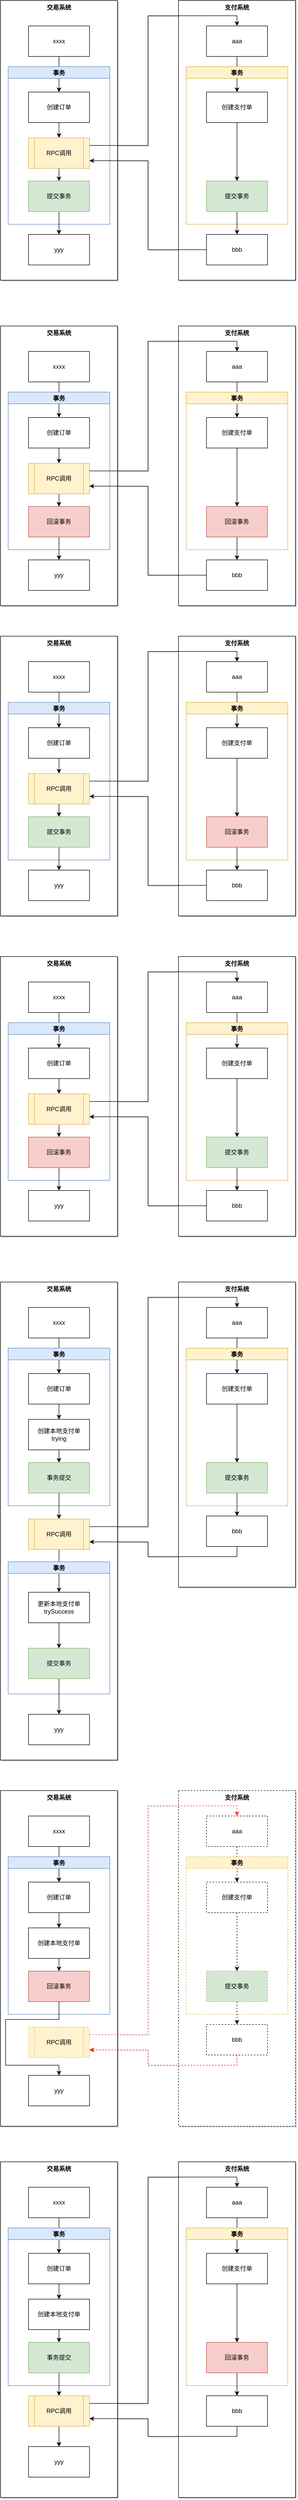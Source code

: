 <mxfile version="20.3.2" type="github">
  <diagram id="gUfImMvI6HA2ibjVi8Yo" name="第 1 页">
    <mxGraphModel dx="1426" dy="794" grid="0" gridSize="10" guides="1" tooltips="1" connect="1" arrows="1" fold="1" page="1" pageScale="1" pageWidth="827" pageHeight="1169" math="0" shadow="1">
      <root>
        <mxCell id="0" />
        <mxCell id="1" parent="0" />
        <mxCell id="FC1-o9Rjn76wEDgKJpTY-1" value="交易系统" style="rounded=0;whiteSpace=wrap;html=1;verticalAlign=top;fontStyle=1" vertex="1" parent="1">
          <mxGeometry x="140" y="20" width="230" height="550" as="geometry" />
        </mxCell>
        <mxCell id="FC1-o9Rjn76wEDgKJpTY-22" style="edgeStyle=orthogonalEdgeStyle;rounded=0;orthogonalLoop=1;jettySize=auto;html=1;entryX=0.5;entryY=0;entryDx=0;entryDy=0;" edge="1" parent="1" source="FC1-o9Rjn76wEDgKJpTY-2" target="FC1-o9Rjn76wEDgKJpTY-4">
          <mxGeometry relative="1" as="geometry" />
        </mxCell>
        <mxCell id="FC1-o9Rjn76wEDgKJpTY-2" value="xxxx" style="rounded=0;whiteSpace=wrap;html=1;" vertex="1" parent="1">
          <mxGeometry x="195" y="70" width="120" height="60" as="geometry" />
        </mxCell>
        <mxCell id="FC1-o9Rjn76wEDgKJpTY-3" value="事务" style="swimlane;fillColor=#dae8fc;strokeColor=#6c8ebf;" vertex="1" parent="1">
          <mxGeometry x="155" y="150" width="200" height="310" as="geometry" />
        </mxCell>
        <mxCell id="FC1-o9Rjn76wEDgKJpTY-23" style="edgeStyle=orthogonalEdgeStyle;rounded=0;orthogonalLoop=1;jettySize=auto;html=1;entryX=0.5;entryY=0;entryDx=0;entryDy=0;" edge="1" parent="1" source="FC1-o9Rjn76wEDgKJpTY-4" target="FC1-o9Rjn76wEDgKJpTY-6">
          <mxGeometry relative="1" as="geometry" />
        </mxCell>
        <mxCell id="FC1-o9Rjn76wEDgKJpTY-4" value="创建订单" style="rounded=0;whiteSpace=wrap;html=1;" vertex="1" parent="1">
          <mxGeometry x="195" y="200" width="120" height="60" as="geometry" />
        </mxCell>
        <mxCell id="FC1-o9Rjn76wEDgKJpTY-21" value="" style="edgeStyle=orthogonalEdgeStyle;rounded=0;orthogonalLoop=1;jettySize=auto;html=1;" edge="1" parent="1" source="FC1-o9Rjn76wEDgKJpTY-6" target="FC1-o9Rjn76wEDgKJpTY-7">
          <mxGeometry relative="1" as="geometry" />
        </mxCell>
        <mxCell id="FC1-o9Rjn76wEDgKJpTY-6" value="RPC调用" style="shape=process;whiteSpace=wrap;html=1;backgroundOutline=1;fillColor=#fff2cc;strokeColor=#d6b656;" vertex="1" parent="1">
          <mxGeometry x="195" y="290" width="120" height="60" as="geometry" />
        </mxCell>
        <mxCell id="FC1-o9Rjn76wEDgKJpTY-24" style="edgeStyle=orthogonalEdgeStyle;rounded=0;orthogonalLoop=1;jettySize=auto;html=1;entryX=0.5;entryY=0;entryDx=0;entryDy=0;" edge="1" parent="1" source="FC1-o9Rjn76wEDgKJpTY-7" target="FC1-o9Rjn76wEDgKJpTY-8">
          <mxGeometry relative="1" as="geometry" />
        </mxCell>
        <mxCell id="FC1-o9Rjn76wEDgKJpTY-7" value="提交事务" style="rounded=0;whiteSpace=wrap;html=1;fillColor=#d5e8d4;strokeColor=#82b366;" vertex="1" parent="1">
          <mxGeometry x="195" y="375" width="120" height="60" as="geometry" />
        </mxCell>
        <mxCell id="FC1-o9Rjn76wEDgKJpTY-8" value="yyy" style="rounded=0;whiteSpace=wrap;html=1;" vertex="1" parent="1">
          <mxGeometry x="195" y="480" width="120" height="60" as="geometry" />
        </mxCell>
        <mxCell id="FC1-o9Rjn76wEDgKJpTY-9" value="支付系统" style="rounded=0;whiteSpace=wrap;html=1;verticalAlign=top;fontStyle=1" vertex="1" parent="1">
          <mxGeometry x="490" y="20" width="230" height="550" as="geometry" />
        </mxCell>
        <mxCell id="FC1-o9Rjn76wEDgKJpTY-17" style="edgeStyle=orthogonalEdgeStyle;rounded=0;orthogonalLoop=1;jettySize=auto;html=1;entryX=0.5;entryY=0;entryDx=0;entryDy=0;" edge="1" parent="1" source="FC1-o9Rjn76wEDgKJpTY-10" target="FC1-o9Rjn76wEDgKJpTY-12">
          <mxGeometry relative="1" as="geometry" />
        </mxCell>
        <mxCell id="FC1-o9Rjn76wEDgKJpTY-10" value="aaa" style="rounded=0;whiteSpace=wrap;html=1;" vertex="1" parent="1">
          <mxGeometry x="545" y="70" width="120" height="60" as="geometry" />
        </mxCell>
        <mxCell id="FC1-o9Rjn76wEDgKJpTY-11" value="事务" style="swimlane;fillColor=#fff2cc;strokeColor=#d6b656;" vertex="1" parent="1">
          <mxGeometry x="505" y="150" width="200" height="310" as="geometry" />
        </mxCell>
        <mxCell id="FC1-o9Rjn76wEDgKJpTY-18" style="edgeStyle=orthogonalEdgeStyle;rounded=0;orthogonalLoop=1;jettySize=auto;html=1;entryX=0.5;entryY=0;entryDx=0;entryDy=0;" edge="1" parent="1" source="FC1-o9Rjn76wEDgKJpTY-12" target="FC1-o9Rjn76wEDgKJpTY-14">
          <mxGeometry relative="1" as="geometry" />
        </mxCell>
        <mxCell id="FC1-o9Rjn76wEDgKJpTY-12" value="创建支付单" style="rounded=0;whiteSpace=wrap;html=1;" vertex="1" parent="1">
          <mxGeometry x="545" y="200" width="120" height="60" as="geometry" />
        </mxCell>
        <mxCell id="FC1-o9Rjn76wEDgKJpTY-19" style="edgeStyle=orthogonalEdgeStyle;rounded=0;orthogonalLoop=1;jettySize=auto;html=1;entryX=0.5;entryY=0;entryDx=0;entryDy=0;" edge="1" parent="1" source="FC1-o9Rjn76wEDgKJpTY-14" target="FC1-o9Rjn76wEDgKJpTY-15">
          <mxGeometry relative="1" as="geometry" />
        </mxCell>
        <mxCell id="FC1-o9Rjn76wEDgKJpTY-14" value="提交事务" style="rounded=0;whiteSpace=wrap;html=1;fillColor=#d5e8d4;strokeColor=#82b366;" vertex="1" parent="1">
          <mxGeometry x="545" y="375" width="120" height="60" as="geometry" />
        </mxCell>
        <mxCell id="FC1-o9Rjn76wEDgKJpTY-20" style="edgeStyle=orthogonalEdgeStyle;rounded=0;orthogonalLoop=1;jettySize=auto;html=1;entryX=1;entryY=0.75;entryDx=0;entryDy=0;" edge="1" parent="1" source="FC1-o9Rjn76wEDgKJpTY-15" target="FC1-o9Rjn76wEDgKJpTY-6">
          <mxGeometry relative="1" as="geometry" />
        </mxCell>
        <mxCell id="FC1-o9Rjn76wEDgKJpTY-15" value="bbb" style="rounded=0;whiteSpace=wrap;html=1;" vertex="1" parent="1">
          <mxGeometry x="545" y="480" width="120" height="60" as="geometry" />
        </mxCell>
        <mxCell id="FC1-o9Rjn76wEDgKJpTY-16" style="edgeStyle=orthogonalEdgeStyle;rounded=0;orthogonalLoop=1;jettySize=auto;html=1;entryX=0.5;entryY=0;entryDx=0;entryDy=0;exitX=1;exitY=0.25;exitDx=0;exitDy=0;" edge="1" parent="1" source="FC1-o9Rjn76wEDgKJpTY-6" target="FC1-o9Rjn76wEDgKJpTY-10">
          <mxGeometry relative="1" as="geometry" />
        </mxCell>
        <mxCell id="FC1-o9Rjn76wEDgKJpTY-25" value="交易系统" style="rounded=0;whiteSpace=wrap;html=1;verticalAlign=top;fontStyle=1" vertex="1" parent="1">
          <mxGeometry x="140" y="660" width="230" height="550" as="geometry" />
        </mxCell>
        <mxCell id="FC1-o9Rjn76wEDgKJpTY-26" style="edgeStyle=orthogonalEdgeStyle;rounded=0;orthogonalLoop=1;jettySize=auto;html=1;entryX=0.5;entryY=0;entryDx=0;entryDy=0;" edge="1" parent="1" source="FC1-o9Rjn76wEDgKJpTY-27" target="FC1-o9Rjn76wEDgKJpTY-30">
          <mxGeometry relative="1" as="geometry" />
        </mxCell>
        <mxCell id="FC1-o9Rjn76wEDgKJpTY-27" value="xxxx" style="rounded=0;whiteSpace=wrap;html=1;" vertex="1" parent="1">
          <mxGeometry x="195" y="710" width="120" height="60" as="geometry" />
        </mxCell>
        <mxCell id="FC1-o9Rjn76wEDgKJpTY-28" value="事务" style="swimlane;fillColor=#dae8fc;strokeColor=#6c8ebf;" vertex="1" parent="1">
          <mxGeometry x="155" y="790" width="200" height="310" as="geometry" />
        </mxCell>
        <mxCell id="FC1-o9Rjn76wEDgKJpTY-29" style="edgeStyle=orthogonalEdgeStyle;rounded=0;orthogonalLoop=1;jettySize=auto;html=1;entryX=0.5;entryY=0;entryDx=0;entryDy=0;" edge="1" parent="1" source="FC1-o9Rjn76wEDgKJpTY-30" target="FC1-o9Rjn76wEDgKJpTY-32">
          <mxGeometry relative="1" as="geometry" />
        </mxCell>
        <mxCell id="FC1-o9Rjn76wEDgKJpTY-30" value="创建订单" style="rounded=0;whiteSpace=wrap;html=1;" vertex="1" parent="1">
          <mxGeometry x="195" y="840" width="120" height="60" as="geometry" />
        </mxCell>
        <mxCell id="FC1-o9Rjn76wEDgKJpTY-31" value="" style="edgeStyle=orthogonalEdgeStyle;rounded=0;orthogonalLoop=1;jettySize=auto;html=1;" edge="1" parent="1" source="FC1-o9Rjn76wEDgKJpTY-32" target="FC1-o9Rjn76wEDgKJpTY-34">
          <mxGeometry relative="1" as="geometry" />
        </mxCell>
        <mxCell id="FC1-o9Rjn76wEDgKJpTY-32" value="RPC调用" style="shape=process;whiteSpace=wrap;html=1;backgroundOutline=1;fillColor=#fff2cc;strokeColor=#d6b656;" vertex="1" parent="1">
          <mxGeometry x="195" y="930" width="120" height="60" as="geometry" />
        </mxCell>
        <mxCell id="FC1-o9Rjn76wEDgKJpTY-33" style="edgeStyle=orthogonalEdgeStyle;rounded=0;orthogonalLoop=1;jettySize=auto;html=1;entryX=0.5;entryY=0;entryDx=0;entryDy=0;" edge="1" parent="1" source="FC1-o9Rjn76wEDgKJpTY-34" target="FC1-o9Rjn76wEDgKJpTY-35">
          <mxGeometry relative="1" as="geometry" />
        </mxCell>
        <mxCell id="FC1-o9Rjn76wEDgKJpTY-34" value="回滚事务" style="rounded=0;whiteSpace=wrap;html=1;fillColor=#f8cecc;strokeColor=#b85450;" vertex="1" parent="1">
          <mxGeometry x="195" y="1015" width="120" height="60" as="geometry" />
        </mxCell>
        <mxCell id="FC1-o9Rjn76wEDgKJpTY-35" value="yyy" style="rounded=0;whiteSpace=wrap;html=1;" vertex="1" parent="1">
          <mxGeometry x="195" y="1120" width="120" height="60" as="geometry" />
        </mxCell>
        <mxCell id="FC1-o9Rjn76wEDgKJpTY-36" value="支付系统" style="rounded=0;whiteSpace=wrap;html=1;verticalAlign=top;fontStyle=1" vertex="1" parent="1">
          <mxGeometry x="490" y="660" width="230" height="550" as="geometry" />
        </mxCell>
        <mxCell id="FC1-o9Rjn76wEDgKJpTY-37" style="edgeStyle=orthogonalEdgeStyle;rounded=0;orthogonalLoop=1;jettySize=auto;html=1;entryX=0.5;entryY=0;entryDx=0;entryDy=0;" edge="1" parent="1" source="FC1-o9Rjn76wEDgKJpTY-38" target="FC1-o9Rjn76wEDgKJpTY-41">
          <mxGeometry relative="1" as="geometry" />
        </mxCell>
        <mxCell id="FC1-o9Rjn76wEDgKJpTY-38" value="aaa" style="rounded=0;whiteSpace=wrap;html=1;" vertex="1" parent="1">
          <mxGeometry x="545" y="710" width="120" height="60" as="geometry" />
        </mxCell>
        <mxCell id="FC1-o9Rjn76wEDgKJpTY-39" value="事务" style="swimlane;fillColor=#fff2cc;strokeColor=#d6b656;" vertex="1" parent="1">
          <mxGeometry x="505" y="790" width="200" height="310" as="geometry" />
        </mxCell>
        <mxCell id="FC1-o9Rjn76wEDgKJpTY-40" style="edgeStyle=orthogonalEdgeStyle;rounded=0;orthogonalLoop=1;jettySize=auto;html=1;entryX=0.5;entryY=0;entryDx=0;entryDy=0;" edge="1" parent="1" source="FC1-o9Rjn76wEDgKJpTY-41" target="FC1-o9Rjn76wEDgKJpTY-43">
          <mxGeometry relative="1" as="geometry" />
        </mxCell>
        <mxCell id="FC1-o9Rjn76wEDgKJpTY-41" value="创建支付单" style="rounded=0;whiteSpace=wrap;html=1;" vertex="1" parent="1">
          <mxGeometry x="545" y="840" width="120" height="60" as="geometry" />
        </mxCell>
        <mxCell id="FC1-o9Rjn76wEDgKJpTY-42" style="edgeStyle=orthogonalEdgeStyle;rounded=0;orthogonalLoop=1;jettySize=auto;html=1;entryX=0.5;entryY=0;entryDx=0;entryDy=0;" edge="1" parent="1" source="FC1-o9Rjn76wEDgKJpTY-43" target="FC1-o9Rjn76wEDgKJpTY-45">
          <mxGeometry relative="1" as="geometry" />
        </mxCell>
        <mxCell id="FC1-o9Rjn76wEDgKJpTY-43" value="回滚事务" style="rounded=0;whiteSpace=wrap;html=1;fillColor=#f8cecc;strokeColor=#b85450;" vertex="1" parent="1">
          <mxGeometry x="545" y="1015" width="120" height="60" as="geometry" />
        </mxCell>
        <mxCell id="FC1-o9Rjn76wEDgKJpTY-44" style="edgeStyle=orthogonalEdgeStyle;rounded=0;orthogonalLoop=1;jettySize=auto;html=1;entryX=1;entryY=0.75;entryDx=0;entryDy=0;" edge="1" parent="1" source="FC1-o9Rjn76wEDgKJpTY-45" target="FC1-o9Rjn76wEDgKJpTY-32">
          <mxGeometry relative="1" as="geometry" />
        </mxCell>
        <mxCell id="FC1-o9Rjn76wEDgKJpTY-45" value="bbb" style="rounded=0;whiteSpace=wrap;html=1;" vertex="1" parent="1">
          <mxGeometry x="545" y="1120" width="120" height="60" as="geometry" />
        </mxCell>
        <mxCell id="FC1-o9Rjn76wEDgKJpTY-46" style="edgeStyle=orthogonalEdgeStyle;rounded=0;orthogonalLoop=1;jettySize=auto;html=1;entryX=0.5;entryY=0;entryDx=0;entryDy=0;exitX=1;exitY=0.25;exitDx=0;exitDy=0;" edge="1" parent="1" source="FC1-o9Rjn76wEDgKJpTY-32" target="FC1-o9Rjn76wEDgKJpTY-38">
          <mxGeometry relative="1" as="geometry" />
        </mxCell>
        <mxCell id="FC1-o9Rjn76wEDgKJpTY-47" value="交易系统" style="rounded=0;whiteSpace=wrap;html=1;verticalAlign=top;fontStyle=1" vertex="1" parent="1">
          <mxGeometry x="140" y="1270" width="230" height="550" as="geometry" />
        </mxCell>
        <mxCell id="FC1-o9Rjn76wEDgKJpTY-48" style="edgeStyle=orthogonalEdgeStyle;rounded=0;orthogonalLoop=1;jettySize=auto;html=1;entryX=0.5;entryY=0;entryDx=0;entryDy=0;" edge="1" parent="1" source="FC1-o9Rjn76wEDgKJpTY-49" target="FC1-o9Rjn76wEDgKJpTY-52">
          <mxGeometry relative="1" as="geometry" />
        </mxCell>
        <mxCell id="FC1-o9Rjn76wEDgKJpTY-49" value="xxxx" style="rounded=0;whiteSpace=wrap;html=1;" vertex="1" parent="1">
          <mxGeometry x="195" y="1320" width="120" height="60" as="geometry" />
        </mxCell>
        <mxCell id="FC1-o9Rjn76wEDgKJpTY-50" value="事务" style="swimlane;fillColor=#dae8fc;strokeColor=#6c8ebf;" vertex="1" parent="1">
          <mxGeometry x="155" y="1400" width="200" height="310" as="geometry" />
        </mxCell>
        <mxCell id="FC1-o9Rjn76wEDgKJpTY-51" style="edgeStyle=orthogonalEdgeStyle;rounded=0;orthogonalLoop=1;jettySize=auto;html=1;entryX=0.5;entryY=0;entryDx=0;entryDy=0;" edge="1" parent="1" source="FC1-o9Rjn76wEDgKJpTY-52" target="FC1-o9Rjn76wEDgKJpTY-54">
          <mxGeometry relative="1" as="geometry" />
        </mxCell>
        <mxCell id="FC1-o9Rjn76wEDgKJpTY-52" value="创建订单" style="rounded=0;whiteSpace=wrap;html=1;" vertex="1" parent="1">
          <mxGeometry x="195" y="1450" width="120" height="60" as="geometry" />
        </mxCell>
        <mxCell id="FC1-o9Rjn76wEDgKJpTY-53" value="" style="edgeStyle=orthogonalEdgeStyle;rounded=0;orthogonalLoop=1;jettySize=auto;html=1;" edge="1" parent="1" source="FC1-o9Rjn76wEDgKJpTY-54" target="FC1-o9Rjn76wEDgKJpTY-56">
          <mxGeometry relative="1" as="geometry" />
        </mxCell>
        <mxCell id="FC1-o9Rjn76wEDgKJpTY-54" value="RPC调用" style="shape=process;whiteSpace=wrap;html=1;backgroundOutline=1;fillColor=#fff2cc;strokeColor=#d6b656;" vertex="1" parent="1">
          <mxGeometry x="195" y="1540" width="120" height="60" as="geometry" />
        </mxCell>
        <mxCell id="FC1-o9Rjn76wEDgKJpTY-55" style="edgeStyle=orthogonalEdgeStyle;rounded=0;orthogonalLoop=1;jettySize=auto;html=1;entryX=0.5;entryY=0;entryDx=0;entryDy=0;" edge="1" parent="1" source="FC1-o9Rjn76wEDgKJpTY-56" target="FC1-o9Rjn76wEDgKJpTY-57">
          <mxGeometry relative="1" as="geometry" />
        </mxCell>
        <mxCell id="FC1-o9Rjn76wEDgKJpTY-56" value="提交事务" style="rounded=0;whiteSpace=wrap;html=1;fillColor=#d5e8d4;strokeColor=#82b366;" vertex="1" parent="1">
          <mxGeometry x="195" y="1625" width="120" height="60" as="geometry" />
        </mxCell>
        <mxCell id="FC1-o9Rjn76wEDgKJpTY-57" value="yyy" style="rounded=0;whiteSpace=wrap;html=1;" vertex="1" parent="1">
          <mxGeometry x="195" y="1730" width="120" height="60" as="geometry" />
        </mxCell>
        <mxCell id="FC1-o9Rjn76wEDgKJpTY-58" value="支付系统" style="rounded=0;whiteSpace=wrap;html=1;verticalAlign=top;fontStyle=1" vertex="1" parent="1">
          <mxGeometry x="490" y="1270" width="230" height="550" as="geometry" />
        </mxCell>
        <mxCell id="FC1-o9Rjn76wEDgKJpTY-59" style="edgeStyle=orthogonalEdgeStyle;rounded=0;orthogonalLoop=1;jettySize=auto;html=1;entryX=0.5;entryY=0;entryDx=0;entryDy=0;" edge="1" parent="1" source="FC1-o9Rjn76wEDgKJpTY-60" target="FC1-o9Rjn76wEDgKJpTY-63">
          <mxGeometry relative="1" as="geometry" />
        </mxCell>
        <mxCell id="FC1-o9Rjn76wEDgKJpTY-60" value="aaa" style="rounded=0;whiteSpace=wrap;html=1;" vertex="1" parent="1">
          <mxGeometry x="545" y="1320" width="120" height="60" as="geometry" />
        </mxCell>
        <mxCell id="FC1-o9Rjn76wEDgKJpTY-61" value="事务" style="swimlane;fillColor=#fff2cc;strokeColor=#d6b656;" vertex="1" parent="1">
          <mxGeometry x="505" y="1400" width="200" height="310" as="geometry" />
        </mxCell>
        <mxCell id="FC1-o9Rjn76wEDgKJpTY-62" style="edgeStyle=orthogonalEdgeStyle;rounded=0;orthogonalLoop=1;jettySize=auto;html=1;entryX=0.5;entryY=0;entryDx=0;entryDy=0;" edge="1" parent="1" source="FC1-o9Rjn76wEDgKJpTY-63" target="FC1-o9Rjn76wEDgKJpTY-65">
          <mxGeometry relative="1" as="geometry" />
        </mxCell>
        <mxCell id="FC1-o9Rjn76wEDgKJpTY-63" value="创建支付单" style="rounded=0;whiteSpace=wrap;html=1;" vertex="1" parent="1">
          <mxGeometry x="545" y="1450" width="120" height="60" as="geometry" />
        </mxCell>
        <mxCell id="FC1-o9Rjn76wEDgKJpTY-64" style="edgeStyle=orthogonalEdgeStyle;rounded=0;orthogonalLoop=1;jettySize=auto;html=1;entryX=0.5;entryY=0;entryDx=0;entryDy=0;" edge="1" parent="1" source="FC1-o9Rjn76wEDgKJpTY-65" target="FC1-o9Rjn76wEDgKJpTY-67">
          <mxGeometry relative="1" as="geometry" />
        </mxCell>
        <mxCell id="FC1-o9Rjn76wEDgKJpTY-65" value="回滚事务" style="rounded=0;whiteSpace=wrap;html=1;fillColor=#f8cecc;strokeColor=#b85450;" vertex="1" parent="1">
          <mxGeometry x="545" y="1625" width="120" height="60" as="geometry" />
        </mxCell>
        <mxCell id="FC1-o9Rjn76wEDgKJpTY-66" style="edgeStyle=orthogonalEdgeStyle;rounded=0;orthogonalLoop=1;jettySize=auto;html=1;entryX=1;entryY=0.75;entryDx=0;entryDy=0;" edge="1" parent="1" source="FC1-o9Rjn76wEDgKJpTY-67" target="FC1-o9Rjn76wEDgKJpTY-54">
          <mxGeometry relative="1" as="geometry" />
        </mxCell>
        <mxCell id="FC1-o9Rjn76wEDgKJpTY-67" value="bbb" style="rounded=0;whiteSpace=wrap;html=1;" vertex="1" parent="1">
          <mxGeometry x="545" y="1730" width="120" height="60" as="geometry" />
        </mxCell>
        <mxCell id="FC1-o9Rjn76wEDgKJpTY-68" style="edgeStyle=orthogonalEdgeStyle;rounded=0;orthogonalLoop=1;jettySize=auto;html=1;entryX=0.5;entryY=0;entryDx=0;entryDy=0;exitX=1;exitY=0.25;exitDx=0;exitDy=0;" edge="1" parent="1" source="FC1-o9Rjn76wEDgKJpTY-54" target="FC1-o9Rjn76wEDgKJpTY-60">
          <mxGeometry relative="1" as="geometry" />
        </mxCell>
        <mxCell id="FC1-o9Rjn76wEDgKJpTY-69" value="交易系统" style="rounded=0;whiteSpace=wrap;html=1;verticalAlign=top;fontStyle=1" vertex="1" parent="1">
          <mxGeometry x="140" y="1900" width="230" height="550" as="geometry" />
        </mxCell>
        <mxCell id="FC1-o9Rjn76wEDgKJpTY-70" style="edgeStyle=orthogonalEdgeStyle;rounded=0;orthogonalLoop=1;jettySize=auto;html=1;entryX=0.5;entryY=0;entryDx=0;entryDy=0;" edge="1" parent="1" source="FC1-o9Rjn76wEDgKJpTY-71" target="FC1-o9Rjn76wEDgKJpTY-74">
          <mxGeometry relative="1" as="geometry" />
        </mxCell>
        <mxCell id="FC1-o9Rjn76wEDgKJpTY-71" value="xxxx" style="rounded=0;whiteSpace=wrap;html=1;" vertex="1" parent="1">
          <mxGeometry x="195" y="1950" width="120" height="60" as="geometry" />
        </mxCell>
        <mxCell id="FC1-o9Rjn76wEDgKJpTY-72" value="事务" style="swimlane;fillColor=#dae8fc;strokeColor=#6c8ebf;" vertex="1" parent="1">
          <mxGeometry x="155" y="2030" width="200" height="310" as="geometry" />
        </mxCell>
        <mxCell id="FC1-o9Rjn76wEDgKJpTY-73" style="edgeStyle=orthogonalEdgeStyle;rounded=0;orthogonalLoop=1;jettySize=auto;html=1;entryX=0.5;entryY=0;entryDx=0;entryDy=0;" edge="1" parent="1" source="FC1-o9Rjn76wEDgKJpTY-74" target="FC1-o9Rjn76wEDgKJpTY-76">
          <mxGeometry relative="1" as="geometry" />
        </mxCell>
        <mxCell id="FC1-o9Rjn76wEDgKJpTY-74" value="创建订单" style="rounded=0;whiteSpace=wrap;html=1;" vertex="1" parent="1">
          <mxGeometry x="195" y="2080" width="120" height="60" as="geometry" />
        </mxCell>
        <mxCell id="FC1-o9Rjn76wEDgKJpTY-75" value="" style="edgeStyle=orthogonalEdgeStyle;rounded=0;orthogonalLoop=1;jettySize=auto;html=1;" edge="1" parent="1" source="FC1-o9Rjn76wEDgKJpTY-76" target="FC1-o9Rjn76wEDgKJpTY-78">
          <mxGeometry relative="1" as="geometry" />
        </mxCell>
        <mxCell id="FC1-o9Rjn76wEDgKJpTY-76" value="RPC调用" style="shape=process;whiteSpace=wrap;html=1;backgroundOutline=1;fillColor=#fff2cc;strokeColor=#d6b656;" vertex="1" parent="1">
          <mxGeometry x="195" y="2170" width="120" height="60" as="geometry" />
        </mxCell>
        <mxCell id="FC1-o9Rjn76wEDgKJpTY-77" style="edgeStyle=orthogonalEdgeStyle;rounded=0;orthogonalLoop=1;jettySize=auto;html=1;entryX=0.5;entryY=0;entryDx=0;entryDy=0;" edge="1" parent="1" source="FC1-o9Rjn76wEDgKJpTY-78" target="FC1-o9Rjn76wEDgKJpTY-79">
          <mxGeometry relative="1" as="geometry" />
        </mxCell>
        <mxCell id="FC1-o9Rjn76wEDgKJpTY-78" value="回滚事务" style="rounded=0;whiteSpace=wrap;html=1;fillColor=#f8cecc;strokeColor=#b85450;" vertex="1" parent="1">
          <mxGeometry x="195" y="2255" width="120" height="60" as="geometry" />
        </mxCell>
        <mxCell id="FC1-o9Rjn76wEDgKJpTY-79" value="yyy" style="rounded=0;whiteSpace=wrap;html=1;" vertex="1" parent="1">
          <mxGeometry x="195" y="2360" width="120" height="60" as="geometry" />
        </mxCell>
        <mxCell id="FC1-o9Rjn76wEDgKJpTY-80" value="支付系统" style="rounded=0;whiteSpace=wrap;html=1;verticalAlign=top;fontStyle=1" vertex="1" parent="1">
          <mxGeometry x="490" y="1900" width="230" height="550" as="geometry" />
        </mxCell>
        <mxCell id="FC1-o9Rjn76wEDgKJpTY-81" style="edgeStyle=orthogonalEdgeStyle;rounded=0;orthogonalLoop=1;jettySize=auto;html=1;entryX=0.5;entryY=0;entryDx=0;entryDy=0;" edge="1" parent="1" source="FC1-o9Rjn76wEDgKJpTY-82" target="FC1-o9Rjn76wEDgKJpTY-85">
          <mxGeometry relative="1" as="geometry" />
        </mxCell>
        <mxCell id="FC1-o9Rjn76wEDgKJpTY-82" value="aaa" style="rounded=0;whiteSpace=wrap;html=1;" vertex="1" parent="1">
          <mxGeometry x="545" y="1950" width="120" height="60" as="geometry" />
        </mxCell>
        <mxCell id="FC1-o9Rjn76wEDgKJpTY-83" value="事务" style="swimlane;fillColor=#fff2cc;strokeColor=#d6b656;" vertex="1" parent="1">
          <mxGeometry x="505" y="2030" width="200" height="310" as="geometry" />
        </mxCell>
        <mxCell id="FC1-o9Rjn76wEDgKJpTY-84" style="edgeStyle=orthogonalEdgeStyle;rounded=0;orthogonalLoop=1;jettySize=auto;html=1;entryX=0.5;entryY=0;entryDx=0;entryDy=0;" edge="1" parent="1" source="FC1-o9Rjn76wEDgKJpTY-85" target="FC1-o9Rjn76wEDgKJpTY-87">
          <mxGeometry relative="1" as="geometry" />
        </mxCell>
        <mxCell id="FC1-o9Rjn76wEDgKJpTY-85" value="创建支付单" style="rounded=0;whiteSpace=wrap;html=1;" vertex="1" parent="1">
          <mxGeometry x="545" y="2080" width="120" height="60" as="geometry" />
        </mxCell>
        <mxCell id="FC1-o9Rjn76wEDgKJpTY-86" style="edgeStyle=orthogonalEdgeStyle;rounded=0;orthogonalLoop=1;jettySize=auto;html=1;entryX=0.5;entryY=0;entryDx=0;entryDy=0;" edge="1" parent="1" source="FC1-o9Rjn76wEDgKJpTY-87" target="FC1-o9Rjn76wEDgKJpTY-89">
          <mxGeometry relative="1" as="geometry" />
        </mxCell>
        <mxCell id="FC1-o9Rjn76wEDgKJpTY-87" value="提交事务" style="rounded=0;whiteSpace=wrap;html=1;fillColor=#d5e8d4;strokeColor=#82b366;" vertex="1" parent="1">
          <mxGeometry x="545" y="2255" width="120" height="60" as="geometry" />
        </mxCell>
        <mxCell id="FC1-o9Rjn76wEDgKJpTY-88" style="edgeStyle=orthogonalEdgeStyle;rounded=0;orthogonalLoop=1;jettySize=auto;html=1;entryX=1;entryY=0.75;entryDx=0;entryDy=0;" edge="1" parent="1" source="FC1-o9Rjn76wEDgKJpTY-89" target="FC1-o9Rjn76wEDgKJpTY-76">
          <mxGeometry relative="1" as="geometry" />
        </mxCell>
        <mxCell id="FC1-o9Rjn76wEDgKJpTY-89" value="bbb" style="rounded=0;whiteSpace=wrap;html=1;" vertex="1" parent="1">
          <mxGeometry x="545" y="2360" width="120" height="60" as="geometry" />
        </mxCell>
        <mxCell id="FC1-o9Rjn76wEDgKJpTY-90" style="edgeStyle=orthogonalEdgeStyle;rounded=0;orthogonalLoop=1;jettySize=auto;html=1;entryX=0.5;entryY=0;entryDx=0;entryDy=0;exitX=1;exitY=0.25;exitDx=0;exitDy=0;" edge="1" parent="1" source="FC1-o9Rjn76wEDgKJpTY-76" target="FC1-o9Rjn76wEDgKJpTY-82">
          <mxGeometry relative="1" as="geometry" />
        </mxCell>
        <mxCell id="FC1-o9Rjn76wEDgKJpTY-91" value="交易系统" style="rounded=0;whiteSpace=wrap;html=1;verticalAlign=top;fontStyle=1" vertex="1" parent="1">
          <mxGeometry x="140" y="2540" width="230" height="940" as="geometry" />
        </mxCell>
        <mxCell id="FC1-o9Rjn76wEDgKJpTY-92" style="edgeStyle=orthogonalEdgeStyle;rounded=0;orthogonalLoop=1;jettySize=auto;html=1;entryX=0.5;entryY=0;entryDx=0;entryDy=0;" edge="1" parent="1" source="FC1-o9Rjn76wEDgKJpTY-93" target="FC1-o9Rjn76wEDgKJpTY-96">
          <mxGeometry relative="1" as="geometry" />
        </mxCell>
        <mxCell id="FC1-o9Rjn76wEDgKJpTY-93" value="xxxx" style="rounded=0;whiteSpace=wrap;html=1;" vertex="1" parent="1">
          <mxGeometry x="195" y="2590" width="120" height="60" as="geometry" />
        </mxCell>
        <mxCell id="FC1-o9Rjn76wEDgKJpTY-94" value="事务" style="swimlane;fillColor=#dae8fc;strokeColor=#6c8ebf;" vertex="1" parent="1">
          <mxGeometry x="155" y="2670" width="200" height="310" as="geometry" />
        </mxCell>
        <mxCell id="FC1-o9Rjn76wEDgKJpTY-114" style="edgeStyle=orthogonalEdgeStyle;rounded=0;orthogonalLoop=1;jettySize=auto;html=1;entryX=0.5;entryY=0;entryDx=0;entryDy=0;" edge="1" parent="1" source="FC1-o9Rjn76wEDgKJpTY-96" target="FC1-o9Rjn76wEDgKJpTY-113">
          <mxGeometry relative="1" as="geometry" />
        </mxCell>
        <mxCell id="FC1-o9Rjn76wEDgKJpTY-96" value="创建订单" style="rounded=0;whiteSpace=wrap;html=1;" vertex="1" parent="1">
          <mxGeometry x="195" y="2720" width="120" height="60" as="geometry" />
        </mxCell>
        <mxCell id="FC1-o9Rjn76wEDgKJpTY-169" style="edgeStyle=orthogonalEdgeStyle;rounded=0;orthogonalLoop=1;jettySize=auto;html=1;entryX=0.5;entryY=0;entryDx=0;entryDy=0;strokeColor=#000000;" edge="1" parent="1" source="FC1-o9Rjn76wEDgKJpTY-98" target="FC1-o9Rjn76wEDgKJpTY-168">
          <mxGeometry relative="1" as="geometry" />
        </mxCell>
        <mxCell id="FC1-o9Rjn76wEDgKJpTY-98" value="RPC调用" style="shape=process;whiteSpace=wrap;html=1;backgroundOutline=1;fillColor=#fff2cc;strokeColor=#d6b656;" vertex="1" parent="1">
          <mxGeometry x="195" y="3006" width="120" height="60" as="geometry" />
        </mxCell>
        <mxCell id="FC1-o9Rjn76wEDgKJpTY-116" style="edgeStyle=orthogonalEdgeStyle;curved=1;rounded=0;orthogonalLoop=1;jettySize=auto;html=1;entryX=0.5;entryY=0;entryDx=0;entryDy=0;" edge="1" parent="1" source="FC1-o9Rjn76wEDgKJpTY-100" target="FC1-o9Rjn76wEDgKJpTY-98">
          <mxGeometry relative="1" as="geometry" />
        </mxCell>
        <mxCell id="FC1-o9Rjn76wEDgKJpTY-100" value="事务提交" style="rounded=0;whiteSpace=wrap;html=1;fillColor=#d5e8d4;strokeColor=#82b366;" vertex="1" parent="1">
          <mxGeometry x="195" y="2895" width="120" height="60" as="geometry" />
        </mxCell>
        <mxCell id="FC1-o9Rjn76wEDgKJpTY-101" value="yyy" style="rounded=0;whiteSpace=wrap;html=1;" vertex="1" parent="1">
          <mxGeometry x="195" y="3390" width="120" height="60" as="geometry" />
        </mxCell>
        <mxCell id="FC1-o9Rjn76wEDgKJpTY-102" value="支付系统" style="rounded=0;whiteSpace=wrap;html=1;verticalAlign=top;fontStyle=1" vertex="1" parent="1">
          <mxGeometry x="490" y="2540" width="230" height="600" as="geometry" />
        </mxCell>
        <mxCell id="FC1-o9Rjn76wEDgKJpTY-103" style="edgeStyle=orthogonalEdgeStyle;rounded=0;orthogonalLoop=1;jettySize=auto;html=1;entryX=0.5;entryY=0;entryDx=0;entryDy=0;" edge="1" parent="1" source="FC1-o9Rjn76wEDgKJpTY-104" target="FC1-o9Rjn76wEDgKJpTY-107">
          <mxGeometry relative="1" as="geometry" />
        </mxCell>
        <mxCell id="FC1-o9Rjn76wEDgKJpTY-104" value="aaa" style="rounded=0;whiteSpace=wrap;html=1;" vertex="1" parent="1">
          <mxGeometry x="545" y="2590" width="120" height="60" as="geometry" />
        </mxCell>
        <mxCell id="FC1-o9Rjn76wEDgKJpTY-105" value="事务" style="swimlane;fillColor=#fff2cc;strokeColor=#d6b656;" vertex="1" parent="1">
          <mxGeometry x="505" y="2670" width="200" height="310" as="geometry" />
        </mxCell>
        <mxCell id="FC1-o9Rjn76wEDgKJpTY-106" style="edgeStyle=orthogonalEdgeStyle;rounded=0;orthogonalLoop=1;jettySize=auto;html=1;entryX=0.5;entryY=0;entryDx=0;entryDy=0;" edge="1" parent="1" source="FC1-o9Rjn76wEDgKJpTY-107" target="FC1-o9Rjn76wEDgKJpTY-109">
          <mxGeometry relative="1" as="geometry" />
        </mxCell>
        <mxCell id="FC1-o9Rjn76wEDgKJpTY-107" value="创建支付单" style="rounded=0;whiteSpace=wrap;html=1;" vertex="1" parent="1">
          <mxGeometry x="545" y="2720" width="120" height="60" as="geometry" />
        </mxCell>
        <mxCell id="FC1-o9Rjn76wEDgKJpTY-108" style="edgeStyle=orthogonalEdgeStyle;rounded=0;orthogonalLoop=1;jettySize=auto;html=1;entryX=0.5;entryY=0;entryDx=0;entryDy=0;" edge="1" parent="1" source="FC1-o9Rjn76wEDgKJpTY-109" target="FC1-o9Rjn76wEDgKJpTY-111">
          <mxGeometry relative="1" as="geometry" />
        </mxCell>
        <mxCell id="FC1-o9Rjn76wEDgKJpTY-109" value="提交事务" style="rounded=0;whiteSpace=wrap;html=1;fillColor=#d5e8d4;strokeColor=#82b366;" vertex="1" parent="1">
          <mxGeometry x="545" y="2895" width="120" height="60" as="geometry" />
        </mxCell>
        <mxCell id="FC1-o9Rjn76wEDgKJpTY-110" style="edgeStyle=orthogonalEdgeStyle;rounded=0;orthogonalLoop=1;jettySize=auto;html=1;entryX=1;entryY=0.75;entryDx=0;entryDy=0;exitX=0.5;exitY=1;exitDx=0;exitDy=0;" edge="1" parent="1" source="FC1-o9Rjn76wEDgKJpTY-111" target="FC1-o9Rjn76wEDgKJpTY-98">
          <mxGeometry relative="1" as="geometry" />
        </mxCell>
        <mxCell id="FC1-o9Rjn76wEDgKJpTY-111" value="bbb" style="rounded=0;whiteSpace=wrap;html=1;" vertex="1" parent="1">
          <mxGeometry x="545" y="3000" width="120" height="60" as="geometry" />
        </mxCell>
        <mxCell id="FC1-o9Rjn76wEDgKJpTY-115" style="edgeStyle=orthogonalEdgeStyle;rounded=0;orthogonalLoop=1;jettySize=auto;html=1;entryX=0.5;entryY=0;entryDx=0;entryDy=0;" edge="1" parent="1" source="FC1-o9Rjn76wEDgKJpTY-113" target="FC1-o9Rjn76wEDgKJpTY-100">
          <mxGeometry relative="1" as="geometry" />
        </mxCell>
        <mxCell id="FC1-o9Rjn76wEDgKJpTY-113" value="创建本地支付单&lt;br&gt;trying" style="rounded=0;whiteSpace=wrap;html=1;" vertex="1" parent="1">
          <mxGeometry x="195" y="2810" width="120" height="60" as="geometry" />
        </mxCell>
        <mxCell id="FC1-o9Rjn76wEDgKJpTY-117" style="edgeStyle=orthogonalEdgeStyle;rounded=0;orthogonalLoop=1;jettySize=auto;html=1;entryX=0.5;entryY=0;entryDx=0;entryDy=0;exitX=1;exitY=0.25;exitDx=0;exitDy=0;" edge="1" parent="1" source="FC1-o9Rjn76wEDgKJpTY-98" target="FC1-o9Rjn76wEDgKJpTY-104">
          <mxGeometry relative="1" as="geometry" />
        </mxCell>
        <mxCell id="FC1-o9Rjn76wEDgKJpTY-119" value="交易系统" style="rounded=0;whiteSpace=wrap;html=1;verticalAlign=top;fontStyle=1" vertex="1" parent="1">
          <mxGeometry x="140" y="3540" width="230" height="660" as="geometry" />
        </mxCell>
        <mxCell id="FC1-o9Rjn76wEDgKJpTY-120" style="edgeStyle=orthogonalEdgeStyle;rounded=0;orthogonalLoop=1;jettySize=auto;html=1;entryX=0.5;entryY=0;entryDx=0;entryDy=0;" edge="1" parent="1" source="FC1-o9Rjn76wEDgKJpTY-121" target="FC1-o9Rjn76wEDgKJpTY-124">
          <mxGeometry relative="1" as="geometry" />
        </mxCell>
        <mxCell id="FC1-o9Rjn76wEDgKJpTY-121" value="xxxx" style="rounded=0;whiteSpace=wrap;html=1;" vertex="1" parent="1">
          <mxGeometry x="195" y="3590" width="120" height="60" as="geometry" />
        </mxCell>
        <mxCell id="FC1-o9Rjn76wEDgKJpTY-122" value="事务" style="swimlane;fillColor=#dae8fc;strokeColor=#6c8ebf;" vertex="1" parent="1">
          <mxGeometry x="155" y="3670" width="200" height="310" as="geometry" />
        </mxCell>
        <mxCell id="FC1-o9Rjn76wEDgKJpTY-123" style="edgeStyle=orthogonalEdgeStyle;rounded=0;orthogonalLoop=1;jettySize=auto;html=1;entryX=0.5;entryY=0;entryDx=0;entryDy=0;" edge="1" parent="1" source="FC1-o9Rjn76wEDgKJpTY-124" target="FC1-o9Rjn76wEDgKJpTY-141">
          <mxGeometry relative="1" as="geometry" />
        </mxCell>
        <mxCell id="FC1-o9Rjn76wEDgKJpTY-124" value="创建订单" style="rounded=0;whiteSpace=wrap;html=1;" vertex="1" parent="1">
          <mxGeometry x="195" y="3720" width="120" height="60" as="geometry" />
        </mxCell>
        <mxCell id="FC1-o9Rjn76wEDgKJpTY-126" value="RPC调用" style="shape=process;whiteSpace=wrap;html=1;backgroundOutline=1;fillColor=#fff2cc;strokeColor=#d6b656;dashed=1;" vertex="1" parent="1">
          <mxGeometry x="195" y="4005" width="120" height="60" as="geometry" />
        </mxCell>
        <mxCell id="FC1-o9Rjn76wEDgKJpTY-127" style="edgeStyle=orthogonalEdgeStyle;rounded=0;orthogonalLoop=1;jettySize=auto;html=1;entryX=0.5;entryY=0;entryDx=0;entryDy=0;exitX=0.5;exitY=1;exitDx=0;exitDy=0;" edge="1" parent="1" source="FC1-o9Rjn76wEDgKJpTY-128" target="FC1-o9Rjn76wEDgKJpTY-129">
          <mxGeometry relative="1" as="geometry">
            <Array as="points">
              <mxPoint x="255" y="3990" />
              <mxPoint x="150" y="3990" />
              <mxPoint x="150" y="4080" />
              <mxPoint x="255" y="4080" />
            </Array>
          </mxGeometry>
        </mxCell>
        <mxCell id="FC1-o9Rjn76wEDgKJpTY-128" value="回滚事务" style="rounded=0;whiteSpace=wrap;html=1;fillColor=#f8cecc;strokeColor=#b85450;" vertex="1" parent="1">
          <mxGeometry x="195" y="3895" width="120" height="60" as="geometry" />
        </mxCell>
        <mxCell id="FC1-o9Rjn76wEDgKJpTY-129" value="yyy" style="rounded=0;whiteSpace=wrap;html=1;" vertex="1" parent="1">
          <mxGeometry x="195" y="4100" width="120" height="60" as="geometry" />
        </mxCell>
        <mxCell id="FC1-o9Rjn76wEDgKJpTY-130" value="支付系统" style="rounded=0;whiteSpace=wrap;html=1;verticalAlign=top;fontStyle=1;dashed=1;" vertex="1" parent="1">
          <mxGeometry x="490" y="3540" width="230" height="660" as="geometry" />
        </mxCell>
        <mxCell id="FC1-o9Rjn76wEDgKJpTY-131" style="edgeStyle=orthogonalEdgeStyle;rounded=0;orthogonalLoop=1;jettySize=auto;html=1;entryX=0.5;entryY=0;entryDx=0;entryDy=0;dashed=1;" edge="1" parent="1" source="FC1-o9Rjn76wEDgKJpTY-132" target="FC1-o9Rjn76wEDgKJpTY-135">
          <mxGeometry relative="1" as="geometry" />
        </mxCell>
        <mxCell id="FC1-o9Rjn76wEDgKJpTY-132" value="aaa" style="rounded=0;whiteSpace=wrap;html=1;dashed=1;" vertex="1" parent="1">
          <mxGeometry x="545" y="3590" width="120" height="60" as="geometry" />
        </mxCell>
        <mxCell id="FC1-o9Rjn76wEDgKJpTY-133" value="事务" style="swimlane;fillColor=#fff2cc;strokeColor=#d6b656;dashed=1;" vertex="1" parent="1">
          <mxGeometry x="505" y="3670" width="200" height="310" as="geometry" />
        </mxCell>
        <mxCell id="FC1-o9Rjn76wEDgKJpTY-134" style="edgeStyle=orthogonalEdgeStyle;rounded=0;orthogonalLoop=1;jettySize=auto;html=1;entryX=0.5;entryY=0;entryDx=0;entryDy=0;dashed=1;" edge="1" parent="1" source="FC1-o9Rjn76wEDgKJpTY-135" target="FC1-o9Rjn76wEDgKJpTY-137">
          <mxGeometry relative="1" as="geometry" />
        </mxCell>
        <mxCell id="FC1-o9Rjn76wEDgKJpTY-135" value="创建支付单" style="rounded=0;whiteSpace=wrap;html=1;dashed=1;" vertex="1" parent="1">
          <mxGeometry x="545" y="3720" width="120" height="60" as="geometry" />
        </mxCell>
        <mxCell id="FC1-o9Rjn76wEDgKJpTY-136" style="edgeStyle=orthogonalEdgeStyle;rounded=0;orthogonalLoop=1;jettySize=auto;html=1;entryX=0.5;entryY=0;entryDx=0;entryDy=0;dashed=1;" edge="1" parent="1" source="FC1-o9Rjn76wEDgKJpTY-137" target="FC1-o9Rjn76wEDgKJpTY-139">
          <mxGeometry relative="1" as="geometry" />
        </mxCell>
        <mxCell id="FC1-o9Rjn76wEDgKJpTY-137" value="提交事务" style="rounded=0;whiteSpace=wrap;html=1;fillColor=#d5e8d4;strokeColor=#82b366;dashed=1;" vertex="1" parent="1">
          <mxGeometry x="545" y="3895" width="120" height="60" as="geometry" />
        </mxCell>
        <mxCell id="FC1-o9Rjn76wEDgKJpTY-138" style="edgeStyle=orthogonalEdgeStyle;rounded=0;orthogonalLoop=1;jettySize=auto;html=1;entryX=1;entryY=0.75;entryDx=0;entryDy=0;exitX=0.5;exitY=1;exitDx=0;exitDy=0;dashed=1;strokeColor=#FF0000;" edge="1" parent="1" source="FC1-o9Rjn76wEDgKJpTY-139" target="FC1-o9Rjn76wEDgKJpTY-126">
          <mxGeometry relative="1" as="geometry" />
        </mxCell>
        <mxCell id="FC1-o9Rjn76wEDgKJpTY-139" value="bbb" style="rounded=0;whiteSpace=wrap;html=1;dashed=1;" vertex="1" parent="1">
          <mxGeometry x="545" y="4000" width="120" height="60" as="geometry" />
        </mxCell>
        <mxCell id="FC1-o9Rjn76wEDgKJpTY-140" style="edgeStyle=orthogonalEdgeStyle;rounded=0;orthogonalLoop=1;jettySize=auto;html=1;entryX=0.5;entryY=0;entryDx=0;entryDy=0;" edge="1" parent="1" source="FC1-o9Rjn76wEDgKJpTY-141" target="FC1-o9Rjn76wEDgKJpTY-128">
          <mxGeometry relative="1" as="geometry" />
        </mxCell>
        <mxCell id="FC1-o9Rjn76wEDgKJpTY-141" value="创建本地支付单" style="rounded=0;whiteSpace=wrap;html=1;" vertex="1" parent="1">
          <mxGeometry x="195" y="3810" width="120" height="60" as="geometry" />
        </mxCell>
        <mxCell id="FC1-o9Rjn76wEDgKJpTY-142" style="edgeStyle=orthogonalEdgeStyle;rounded=0;orthogonalLoop=1;jettySize=auto;html=1;entryX=0.5;entryY=0;entryDx=0;entryDy=0;exitX=1;exitY=0.25;exitDx=0;exitDy=0;dashed=1;strokeColor=#FF3333;" edge="1" parent="1" source="FC1-o9Rjn76wEDgKJpTY-126" target="FC1-o9Rjn76wEDgKJpTY-132">
          <mxGeometry relative="1" as="geometry" />
        </mxCell>
        <mxCell id="FC1-o9Rjn76wEDgKJpTY-143" value="交易系统" style="rounded=0;whiteSpace=wrap;html=1;verticalAlign=top;fontStyle=1" vertex="1" parent="1">
          <mxGeometry x="140" y="4270" width="230" height="660" as="geometry" />
        </mxCell>
        <mxCell id="FC1-o9Rjn76wEDgKJpTY-144" style="edgeStyle=orthogonalEdgeStyle;rounded=0;orthogonalLoop=1;jettySize=auto;html=1;entryX=0.5;entryY=0;entryDx=0;entryDy=0;" edge="1" parent="1" source="FC1-o9Rjn76wEDgKJpTY-145" target="FC1-o9Rjn76wEDgKJpTY-148">
          <mxGeometry relative="1" as="geometry" />
        </mxCell>
        <mxCell id="FC1-o9Rjn76wEDgKJpTY-145" value="xxxx" style="rounded=0;whiteSpace=wrap;html=1;" vertex="1" parent="1">
          <mxGeometry x="195" y="4320" width="120" height="60" as="geometry" />
        </mxCell>
        <mxCell id="FC1-o9Rjn76wEDgKJpTY-146" value="事务" style="swimlane;fillColor=#dae8fc;strokeColor=#6c8ebf;" vertex="1" parent="1">
          <mxGeometry x="155" y="4400" width="200" height="310" as="geometry" />
        </mxCell>
        <mxCell id="FC1-o9Rjn76wEDgKJpTY-147" style="edgeStyle=orthogonalEdgeStyle;rounded=0;orthogonalLoop=1;jettySize=auto;html=1;entryX=0.5;entryY=0;entryDx=0;entryDy=0;" edge="1" parent="1" source="FC1-o9Rjn76wEDgKJpTY-148" target="FC1-o9Rjn76wEDgKJpTY-165">
          <mxGeometry relative="1" as="geometry" />
        </mxCell>
        <mxCell id="FC1-o9Rjn76wEDgKJpTY-148" value="创建订单" style="rounded=0;whiteSpace=wrap;html=1;" vertex="1" parent="1">
          <mxGeometry x="195" y="4450" width="120" height="60" as="geometry" />
        </mxCell>
        <mxCell id="FC1-o9Rjn76wEDgKJpTY-149" style="edgeStyle=orthogonalEdgeStyle;rounded=0;orthogonalLoop=1;jettySize=auto;html=1;entryX=0.5;entryY=0;entryDx=0;entryDy=0;" edge="1" parent="1" source="FC1-o9Rjn76wEDgKJpTY-150" target="FC1-o9Rjn76wEDgKJpTY-153">
          <mxGeometry relative="1" as="geometry" />
        </mxCell>
        <mxCell id="FC1-o9Rjn76wEDgKJpTY-150" value="RPC调用" style="shape=process;whiteSpace=wrap;html=1;backgroundOutline=1;fillColor=#fff2cc;strokeColor=#d6b656;" vertex="1" parent="1">
          <mxGeometry x="195" y="4730" width="120" height="60" as="geometry" />
        </mxCell>
        <mxCell id="FC1-o9Rjn76wEDgKJpTY-151" style="edgeStyle=orthogonalEdgeStyle;curved=1;rounded=0;orthogonalLoop=1;jettySize=auto;html=1;entryX=0.5;entryY=0;entryDx=0;entryDy=0;" edge="1" parent="1" source="FC1-o9Rjn76wEDgKJpTY-152" target="FC1-o9Rjn76wEDgKJpTY-150">
          <mxGeometry relative="1" as="geometry" />
        </mxCell>
        <mxCell id="FC1-o9Rjn76wEDgKJpTY-152" value="事务提交" style="rounded=0;whiteSpace=wrap;html=1;fillColor=#d5e8d4;strokeColor=#82b366;" vertex="1" parent="1">
          <mxGeometry x="195" y="4625" width="120" height="60" as="geometry" />
        </mxCell>
        <mxCell id="FC1-o9Rjn76wEDgKJpTY-153" value="yyy" style="rounded=0;whiteSpace=wrap;html=1;" vertex="1" parent="1">
          <mxGeometry x="195" y="4830" width="120" height="60" as="geometry" />
        </mxCell>
        <mxCell id="FC1-o9Rjn76wEDgKJpTY-154" value="支付系统" style="rounded=0;whiteSpace=wrap;html=1;verticalAlign=top;fontStyle=1" vertex="1" parent="1">
          <mxGeometry x="490" y="4270" width="230" height="660" as="geometry" />
        </mxCell>
        <mxCell id="FC1-o9Rjn76wEDgKJpTY-155" style="edgeStyle=orthogonalEdgeStyle;rounded=0;orthogonalLoop=1;jettySize=auto;html=1;entryX=0.5;entryY=0;entryDx=0;entryDy=0;" edge="1" parent="1" source="FC1-o9Rjn76wEDgKJpTY-156" target="FC1-o9Rjn76wEDgKJpTY-159">
          <mxGeometry relative="1" as="geometry" />
        </mxCell>
        <mxCell id="FC1-o9Rjn76wEDgKJpTY-156" value="aaa" style="rounded=0;whiteSpace=wrap;html=1;" vertex="1" parent="1">
          <mxGeometry x="545" y="4320" width="120" height="60" as="geometry" />
        </mxCell>
        <mxCell id="FC1-o9Rjn76wEDgKJpTY-157" value="事务" style="swimlane;fillColor=#fff2cc;strokeColor=#d6b656;" vertex="1" parent="1">
          <mxGeometry x="505" y="4400" width="200" height="310" as="geometry" />
        </mxCell>
        <mxCell id="FC1-o9Rjn76wEDgKJpTY-158" style="edgeStyle=orthogonalEdgeStyle;rounded=0;orthogonalLoop=1;jettySize=auto;html=1;entryX=0.5;entryY=0;entryDx=0;entryDy=0;" edge="1" parent="1" source="FC1-o9Rjn76wEDgKJpTY-159" target="FC1-o9Rjn76wEDgKJpTY-161">
          <mxGeometry relative="1" as="geometry" />
        </mxCell>
        <mxCell id="FC1-o9Rjn76wEDgKJpTY-159" value="创建支付单" style="rounded=0;whiteSpace=wrap;html=1;" vertex="1" parent="1">
          <mxGeometry x="545" y="4450" width="120" height="60" as="geometry" />
        </mxCell>
        <mxCell id="FC1-o9Rjn76wEDgKJpTY-160" style="edgeStyle=orthogonalEdgeStyle;rounded=0;orthogonalLoop=1;jettySize=auto;html=1;entryX=0.5;entryY=0;entryDx=0;entryDy=0;" edge="1" parent="1" source="FC1-o9Rjn76wEDgKJpTY-161" target="FC1-o9Rjn76wEDgKJpTY-163">
          <mxGeometry relative="1" as="geometry" />
        </mxCell>
        <mxCell id="FC1-o9Rjn76wEDgKJpTY-161" value="回滚事务" style="rounded=0;whiteSpace=wrap;html=1;fillColor=#f8cecc;strokeColor=#b85450;" vertex="1" parent="1">
          <mxGeometry x="545" y="4625" width="120" height="60" as="geometry" />
        </mxCell>
        <mxCell id="FC1-o9Rjn76wEDgKJpTY-162" style="edgeStyle=orthogonalEdgeStyle;rounded=0;orthogonalLoop=1;jettySize=auto;html=1;entryX=1;entryY=0.75;entryDx=0;entryDy=0;exitX=0.5;exitY=1;exitDx=0;exitDy=0;" edge="1" parent="1" source="FC1-o9Rjn76wEDgKJpTY-163" target="FC1-o9Rjn76wEDgKJpTY-150">
          <mxGeometry relative="1" as="geometry" />
        </mxCell>
        <mxCell id="FC1-o9Rjn76wEDgKJpTY-163" value="bbb" style="rounded=0;whiteSpace=wrap;html=1;" vertex="1" parent="1">
          <mxGeometry x="545" y="4730" width="120" height="60" as="geometry" />
        </mxCell>
        <mxCell id="FC1-o9Rjn76wEDgKJpTY-164" style="edgeStyle=orthogonalEdgeStyle;rounded=0;orthogonalLoop=1;jettySize=auto;html=1;entryX=0.5;entryY=0;entryDx=0;entryDy=0;" edge="1" parent="1" source="FC1-o9Rjn76wEDgKJpTY-165" target="FC1-o9Rjn76wEDgKJpTY-152">
          <mxGeometry relative="1" as="geometry" />
        </mxCell>
        <mxCell id="FC1-o9Rjn76wEDgKJpTY-165" value="创建本地支付单" style="rounded=0;whiteSpace=wrap;html=1;" vertex="1" parent="1">
          <mxGeometry x="195" y="4540" width="120" height="60" as="geometry" />
        </mxCell>
        <mxCell id="FC1-o9Rjn76wEDgKJpTY-166" style="edgeStyle=orthogonalEdgeStyle;rounded=0;orthogonalLoop=1;jettySize=auto;html=1;entryX=0.5;entryY=0;entryDx=0;entryDy=0;exitX=1;exitY=0.25;exitDx=0;exitDy=0;" edge="1" parent="1" source="FC1-o9Rjn76wEDgKJpTY-150" target="FC1-o9Rjn76wEDgKJpTY-156">
          <mxGeometry relative="1" as="geometry" />
        </mxCell>
        <mxCell id="FC1-o9Rjn76wEDgKJpTY-167" value="事务" style="swimlane;fillColor=#dae8fc;strokeColor=#6c8ebf;" vertex="1" parent="1">
          <mxGeometry x="155" y="3090" width="200" height="260" as="geometry" />
        </mxCell>
        <mxCell id="FC1-o9Rjn76wEDgKJpTY-172" style="edgeStyle=orthogonalEdgeStyle;rounded=0;orthogonalLoop=1;jettySize=auto;html=1;entryX=0.5;entryY=0;entryDx=0;entryDy=0;strokeColor=#000000;" edge="1" parent="1" source="FC1-o9Rjn76wEDgKJpTY-168" target="FC1-o9Rjn76wEDgKJpTY-171">
          <mxGeometry relative="1" as="geometry" />
        </mxCell>
        <mxCell id="FC1-o9Rjn76wEDgKJpTY-168" value="更新本地支付单&lt;br&gt;trySuccess" style="rounded=0;whiteSpace=wrap;html=1;" vertex="1" parent="1">
          <mxGeometry x="195" y="3150" width="120" height="60" as="geometry" />
        </mxCell>
        <mxCell id="FC1-o9Rjn76wEDgKJpTY-173" style="edgeStyle=orthogonalEdgeStyle;rounded=0;orthogonalLoop=1;jettySize=auto;html=1;entryX=0.5;entryY=0;entryDx=0;entryDy=0;strokeColor=#000000;" edge="1" parent="1" source="FC1-o9Rjn76wEDgKJpTY-171" target="FC1-o9Rjn76wEDgKJpTY-101">
          <mxGeometry relative="1" as="geometry" />
        </mxCell>
        <mxCell id="FC1-o9Rjn76wEDgKJpTY-171" value="提交事务" style="rounded=0;whiteSpace=wrap;html=1;fillColor=#d5e8d4;strokeColor=#82b366;" vertex="1" parent="1">
          <mxGeometry x="195" y="3260" width="120" height="60" as="geometry" />
        </mxCell>
      </root>
    </mxGraphModel>
  </diagram>
</mxfile>

